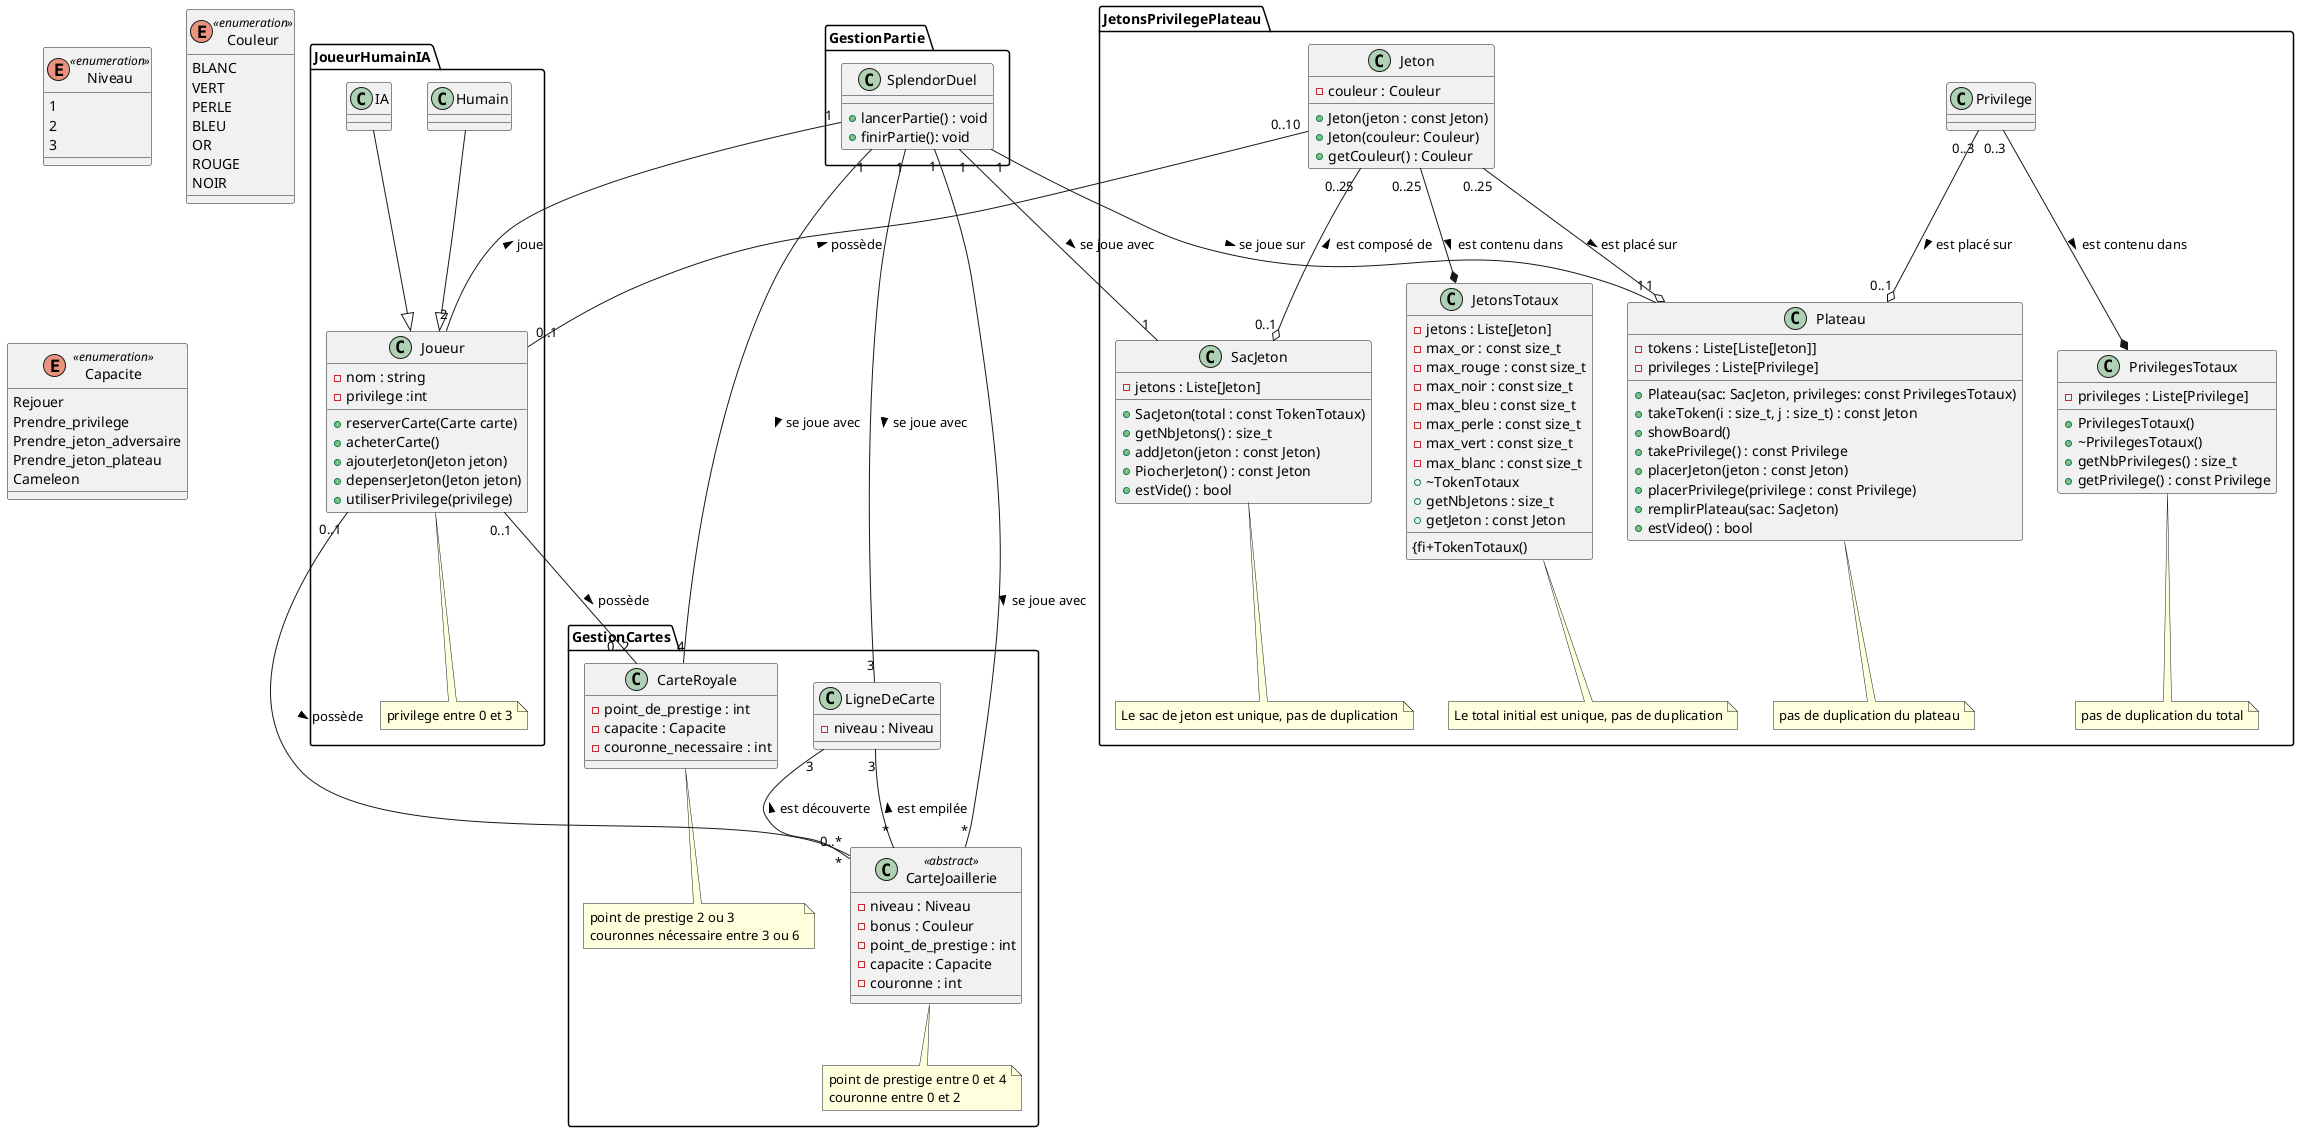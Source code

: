 @startuml
'skinparam classAttributeIconSize 0

enum Niveau <<enumeration >> {
  1
  2
  3
}

enum Couleur <<enumeration >> {
  BLANC
  VERT
  PERLE
  BLEU
  OR
  ROUGE
  NOIR
}

namespace JetonsPrivilegePlateau {

class Jeton {
   -couleur : Couleur
   +Jeton(jeton : const Jeton)
   +Jeton(couleur: Couleur)
   +getCouleur() : Couleur
}

class Privilege{
}

class SacJeton{
  -jetons : Liste[Jeton]
  +SacJeton(total : const TokenTotaux)
  +getNbJetons() : size_t
  +addJeton(jeton : const Jeton)
  +PiocherJeton() : const Jeton
  +estVide() : bool
}
note bottom of SacJeton : Le sac de jeton est unique, pas de duplication

class JetonsTotaux{
   -jetons : Liste[Jeton]
   -max_or : const size_t
   -max_rouge : const size_t
   -max_noir : const size_t
   -max_bleu : const size_t
   -max_perle : const size_t
   -max_vert : const size_t
   -max_blanc : const size_t
   {fi+TokenTotaux()
   +~TokenTotaux
   +getNbJetons : size_t
   +getJeton : const Jeton
}
note bottom of JetonsTotaux: Le total initial est unique, pas de duplication

class PrivilegesTotaux{
   -privileges : Liste[Privilege]
   +PrivilegesTotaux()
   +~PrivilegesTotaux()
   +getNbPrivileges() : size_t
   +getPrivilege() : const Privilege
}
note bottom of PrivilegesTotaux: pas de duplication du total

class Plateau{
   -tokens : Liste[Liste[Jeton]]
   -privileges : Liste[Privilege]
   +Plateau(sac: SacJeton, privileges: const PrivilegesTotaux)
   +takeToken(i : size_t, j : size_t) : const Jeton
   +showBoard()
   +takePrivilege() : const Privilege
   +placerJeton(jeton : const Jeton)
   +placerPrivilege(privilege : const Privilege)
   +remplirPlateau(sac: SacJeton)
   +estVideo() : bool
}
note bottom of Plateau: pas de duplication du plateau


' struct TupleIntJeton {
'   nombre : int
'   type_jeton : Jeton
' }

'class CoordonneeJeton{
'  x : int
'  y : int
'}
}

enum Capacite <<enumeration >> {
  Rejouer
  Prendre_privilege
  Prendre_jeton_adversaire
  Prendre_jeton_plateau
  Cameleon
}
namespace GestionPartie{

class SplendorDuel {
  + lancerPartie() : void
  + finirPartie(): void
}
}
namespace JoueurHumainIA {

class Joueur {
  - nom : string
  - privilege :int 
  '- {field} jetons : List[TupleIntJeton]

  + reserverCarte(Carte carte)
  + acheterCarte()
  + ajouterJeton(Jeton jeton)
  + depenserJeton(Jeton jeton)
  + utiliserPrivilege(privilege)
}
note bottom of Joueur : privilege entre 0 et 3

class Humain{}
class IA{}
}

namespace GestionCartes{
class CarteJoaillerie <<abstract>>{
  - niveau : Niveau
  - bonus : Couleur
  - point_de_prestige : int
  - capacite : Capacite
  '- {field} cout : List[TupleIntJeton]
  - couronne : int
}
note bottom of CarteJoaillerie : point de prestige entre 0 et 4\ncouronne entre 0 et 2


class CarteRoyale {
  - point_de_prestige : int
  - capacite : Capacite
  - couronne_necessaire : int
}
note bottom of CarteRoyale :  point de prestige 2 ou 3\ncouronnes nécessaire entre 3 ou 6


class LigneDeCarte{
  - niveau : Niveau
}

}

SplendorDuel "1" -- "2" Joueur : < joue
SplendorDuel "1" -- "1" Plateau : se joue sur >
SplendorDuel "1" -- "1" SacJeton : se joue avec >
SplendorDuel "1" -- "*" CarteJoaillerie : se joue avec >
SplendorDuel "1" -- "4" CarteRoyale : se joue avec >
SplendorDuel "1" -- "3" LigneDeCarte : se joue avec >

LigneDeCarte "3" -- "*" CarteJoaillerie : < est empilée
LigneDeCarte "3" -- "*" CarteJoaillerie : < est découverte
Jeton "0..25" --* JetonsTotaux : est contenu dans >
Privilege "0..3" --* PrivilegesTotaux : est contenu dans >
Jeton "0..10" -- "0..1" Joueur : possède <
Jeton "0..25" --o "0..1" SacJeton : est composé de <
Jeton "0..25" --o "1" Plateau : est placé sur >
Privilege "0..3" --o "0..1" Plateau : est placé sur >

IA --|> Joueur
Humain --|> Joueur
'CoordonneeJeton "0..25" --  "1" Plateau
'CoordonneeJeton "0..1" -- "1" Jeton

Joueur "0..1" -- "0..*" CarteJoaillerie : possède >
' CarteJoaillerie <|-- CarteNiveau1
' CarteJoaillerie <|-- CarteNiveau2
' CarteJoaillerie <|-- CarteNiveau3

Joueur "0..1" -- "0..2" CarteRoyale : possède >


@enduml
